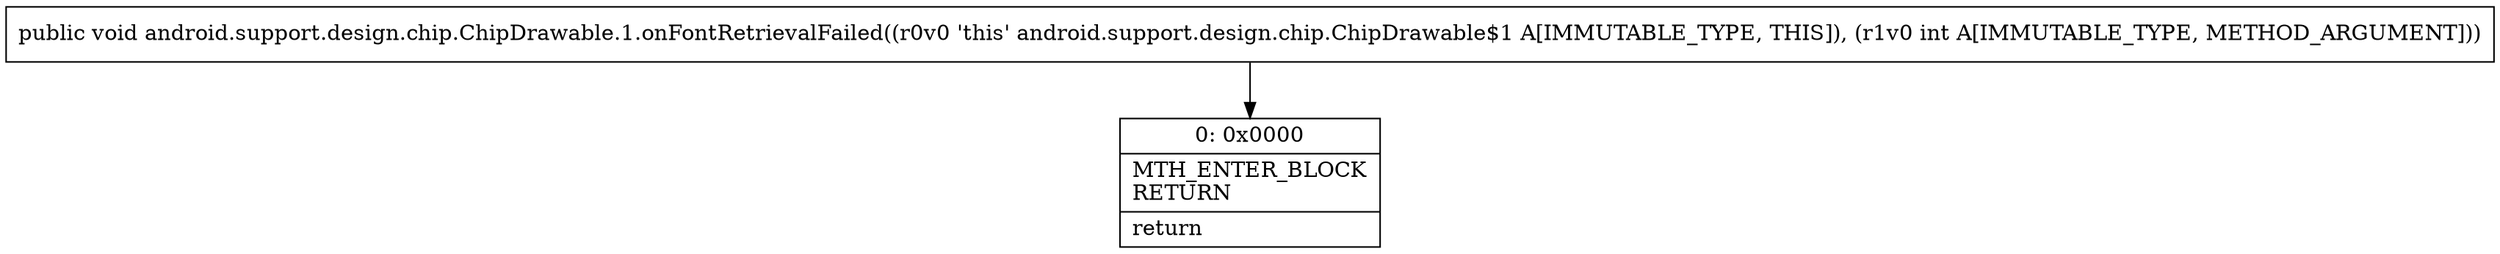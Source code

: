 digraph "CFG forandroid.support.design.chip.ChipDrawable.1.onFontRetrievalFailed(I)V" {
Node_0 [shape=record,label="{0\:\ 0x0000|MTH_ENTER_BLOCK\lRETURN\l|return\l}"];
MethodNode[shape=record,label="{public void android.support.design.chip.ChipDrawable.1.onFontRetrievalFailed((r0v0 'this' android.support.design.chip.ChipDrawable$1 A[IMMUTABLE_TYPE, THIS]), (r1v0 int A[IMMUTABLE_TYPE, METHOD_ARGUMENT])) }"];
MethodNode -> Node_0;
}

